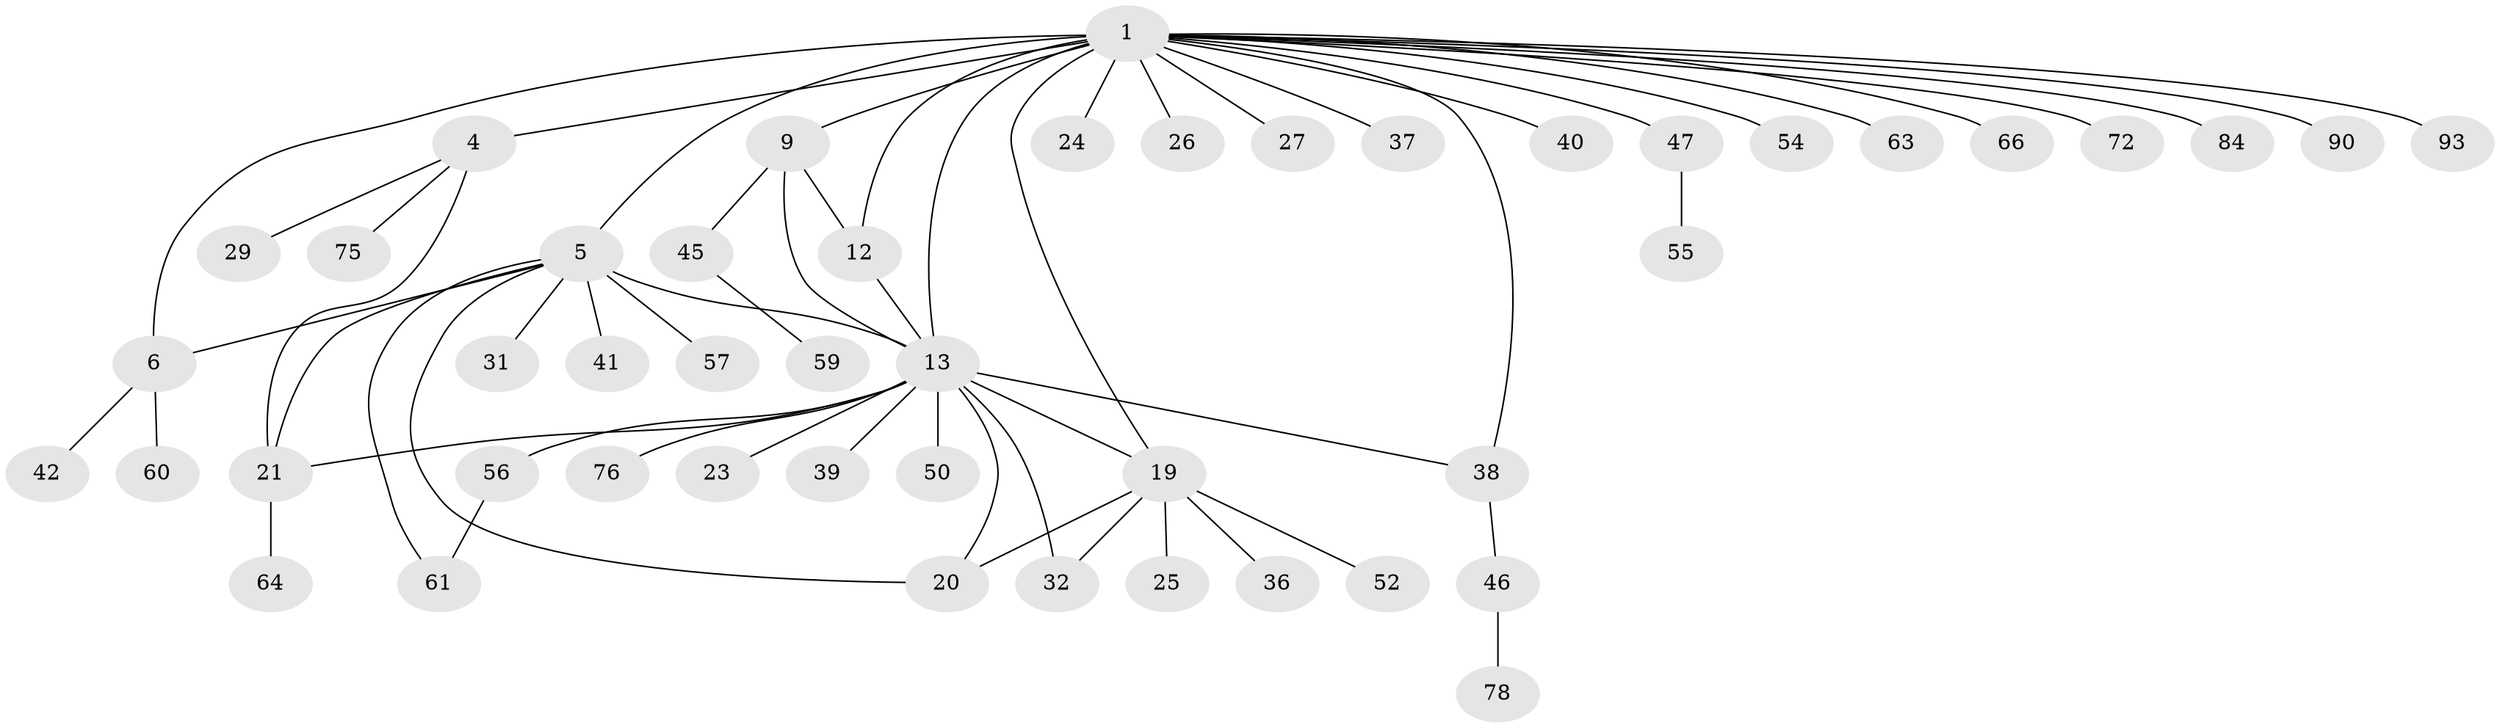 // original degree distribution, {4: 0.05319148936170213, 10: 0.031914893617021274, 6: 0.031914893617021274, 7: 0.05319148936170213, 9: 0.02127659574468085, 5: 0.02127659574468085, 12: 0.010638297872340425, 3: 0.0425531914893617, 2: 0.1702127659574468, 1: 0.5638297872340425}
// Generated by graph-tools (version 1.1) at 2025/15/03/09/25 04:15:57]
// undirected, 47 vertices, 59 edges
graph export_dot {
graph [start="1"]
  node [color=gray90,style=filled];
  1 [super="+3+2"];
  4 [super="+30"];
  5 [super="+8"];
  6 [super="+48"];
  9 [super="+53+11"];
  12;
  13 [super="+15+91+65+16+14"];
  19 [super="+86+77"];
  20 [super="+69+71+67+22"];
  21 [super="+28"];
  23;
  24;
  25;
  26;
  27;
  29;
  31;
  32;
  36;
  37 [super="+85"];
  38 [super="+43"];
  39 [super="+81"];
  40;
  41;
  42;
  45;
  46;
  47;
  50;
  52;
  54;
  55;
  56;
  57;
  59;
  60;
  61;
  63;
  64 [super="+79"];
  66 [super="+74"];
  72;
  75;
  76;
  78;
  84;
  90;
  93;
  1 -- 4 [weight=3];
  1 -- 93;
  1 -- 19;
  1 -- 24;
  1 -- 27;
  1 -- 66;
  1 -- 5 [weight=3];
  1 -- 6;
  1 -- 72;
  1 -- 9 [weight=2];
  1 -- 12;
  1 -- 13;
  1 -- 84;
  1 -- 90;
  1 -- 26;
  1 -- 37;
  1 -- 38;
  1 -- 40;
  1 -- 47;
  1 -- 54;
  1 -- 63;
  4 -- 21;
  4 -- 29;
  4 -- 75;
  5 -- 6 [weight=2];
  5 -- 31;
  5 -- 41;
  5 -- 13 [weight=2];
  5 -- 57;
  5 -- 61;
  5 -- 20;
  5 -- 21;
  6 -- 42;
  6 -- 60;
  9 -- 12 [weight=2];
  9 -- 45;
  9 -- 13;
  12 -- 13;
  13 -- 32;
  13 -- 76;
  13 -- 56;
  13 -- 38;
  13 -- 39;
  13 -- 50;
  13 -- 19 [weight=2];
  13 -- 20 [weight=2];
  13 -- 23;
  13 -- 21;
  19 -- 20;
  19 -- 25;
  19 -- 32;
  19 -- 36;
  19 -- 52;
  21 -- 64;
  38 -- 46;
  45 -- 59;
  46 -- 78;
  47 -- 55;
  56 -- 61;
}

